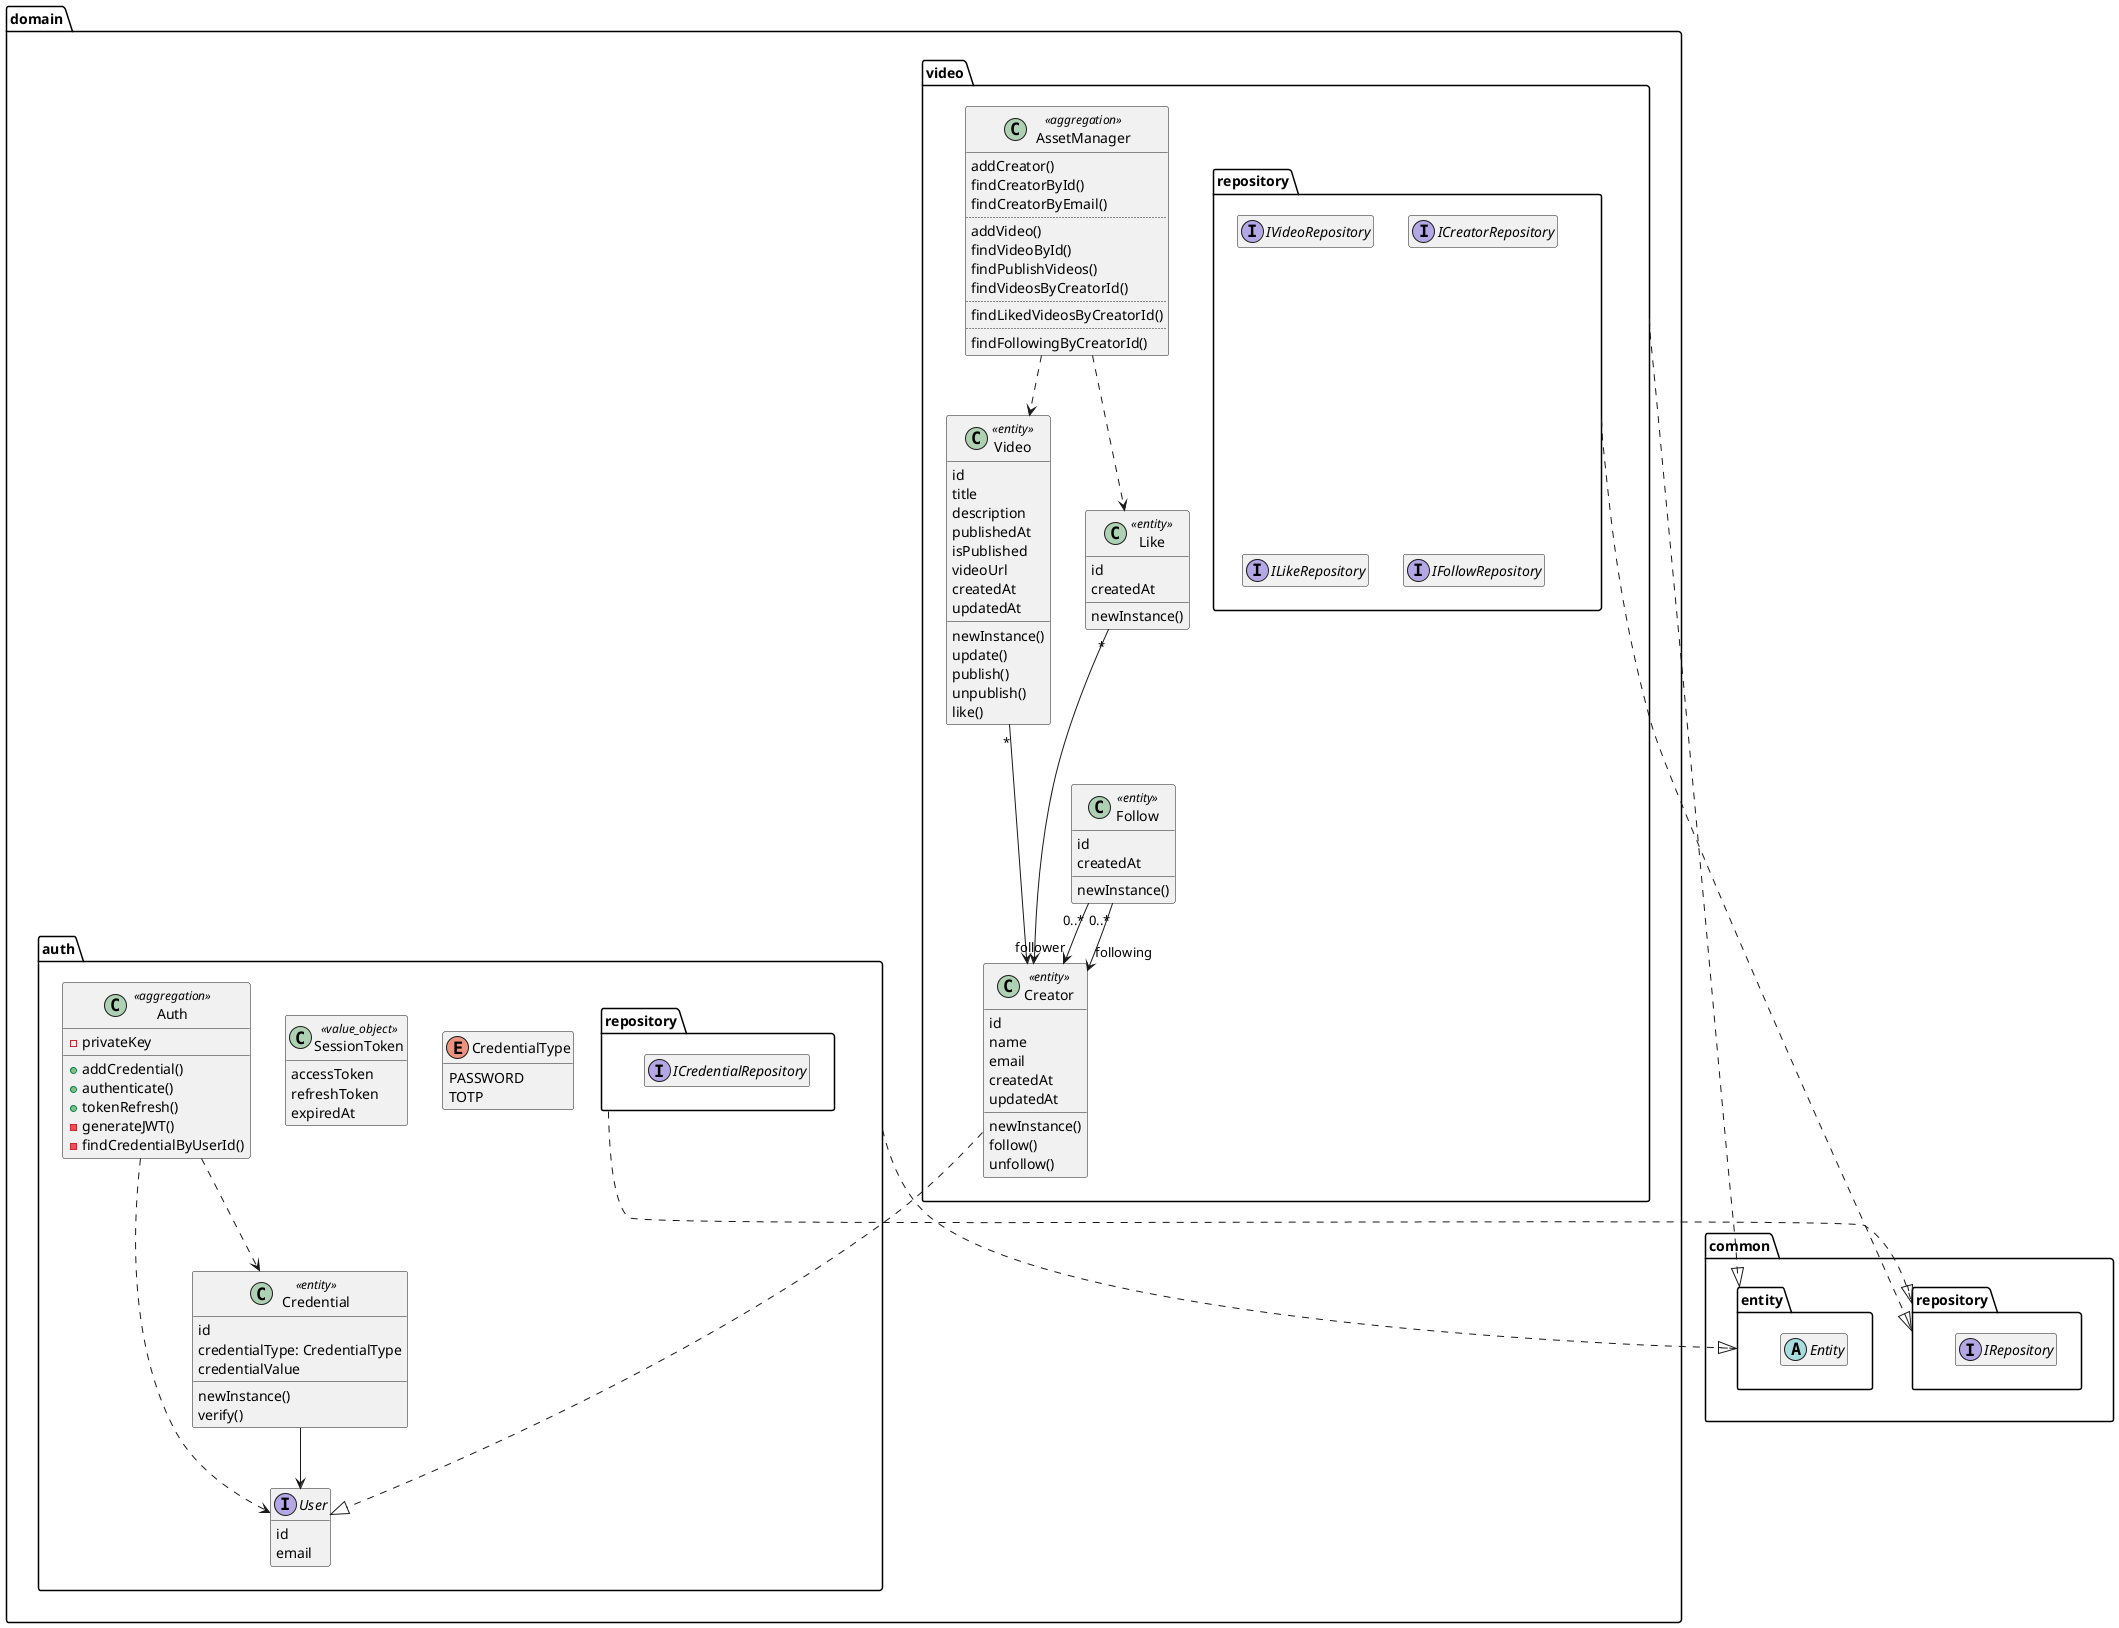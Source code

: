 @startuml domain
hide empty members

namespace common.repository {
  interface IRepository
}

namespace common.entity {
  abstract Entity
}

namespace domain.video {

  class AssetManager <<aggregation>> {
    addCreator()
    findCreatorById()
    findCreatorByEmail()
    ..
    addVideo()
    findVideoById()
    findPublishVideos()
    findVideosByCreatorId()
    ..
    findLikedVideosByCreatorId()
    ..
    findFollowingByCreatorId()
  }

  class Video <<entity>> {
    id
    title
    description
    publishedAt
    isPublished
    videoUrl
    createdAt
    updatedAt

    newInstance()
    update()
    publish()
    unpublish()
    like()
  }

  class Like <<entity>> {
    id
    createdAt

    newInstance()
  }

  class Follow <<entity>> {
    id
    createdAt

    newInstance()
  }


  class Creator <<entity>> {
    id
    name
    email
    createdAt
    updatedAt

    newInstance()
    follow()
    unfollow()
  }


  AssetManager ..> Video
  AssetManager ..> Like
  Video "*"--> Creator
  Like "*" ---> Creator

  Follow "0..*" -->  "follower" Creator
  Follow "0..*" --> "following" Creator
}

namespace domain.auth {

  enum CredentialType {
    PASSWORD
    TOTP
  }

  class SessionToken <<value_object>> {
    accessToken
    refreshToken
    expiredAt
  }

  class Auth <<aggregation>> {
    - privateKey

    + addCredential()
    + authenticate()
    + tokenRefresh()
    - generateJWT()
    - findCredentialByUserId()
  }

  interface User {
    id
    email
  }

  class Credential <<entity>> {
    id
    credentialType: CredentialType
    credentialValue

    newInstance()
    verify()
  }

  Auth ..> User
  Auth ..> Credential
  Credential --> User
}

namespace domain.video.repository {
  interface IVideoRepository
  interface ICreatorRepository
  interface ILikeRepository
  interface IFollowRepository
}

namespace domain.auth.repository {
  interface ICredentialRepository
}

domain.video.Creator ...|> domain.auth.User

domain.video ..|> common.entity
domain.auth ..|> common.entity

domain.video.repository ...|> common.repository
domain.auth.repository ..|> common.repository
@enduml
